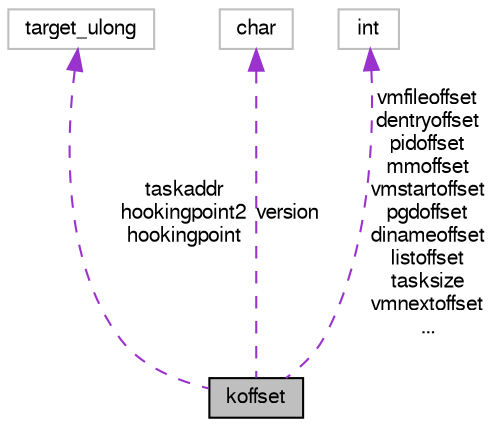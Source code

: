 digraph G
{
  bgcolor="transparent";
  edge [fontname="FreeSans",fontsize="10",labelfontname="FreeSans",labelfontsize="10"];
  node [fontname="FreeSans",fontsize="10",shape=record];
  Node1 [label="koffset",height=0.2,width=0.4,color="black", fillcolor="grey75", style="filled" fontcolor="black"];
  Node2 -> Node1 [dir=back,color="darkorchid3",fontsize="10",style="dashed",label="taskaddr\nhookingpoint2\nhookingpoint",fontname="FreeSans"];
  Node2 [label="target_ulong",height=0.2,width=0.4,color="grey75"];
  Node3 -> Node1 [dir=back,color="darkorchid3",fontsize="10",style="dashed",label="version",fontname="FreeSans"];
  Node3 [label="char",height=0.2,width=0.4,color="grey75"];
  Node4 -> Node1 [dir=back,color="darkorchid3",fontsize="10",style="dashed",label="vmfileoffset\ndentryoffset\npidoffset\nmmoffset\nvmstartoffset\npgdoffset\ndinameoffset\nlistoffset\ntasksize\nvmnextoffset\n...",fontname="FreeSans"];
  Node4 [label="int",height=0.2,width=0.4,color="grey75"];
}
